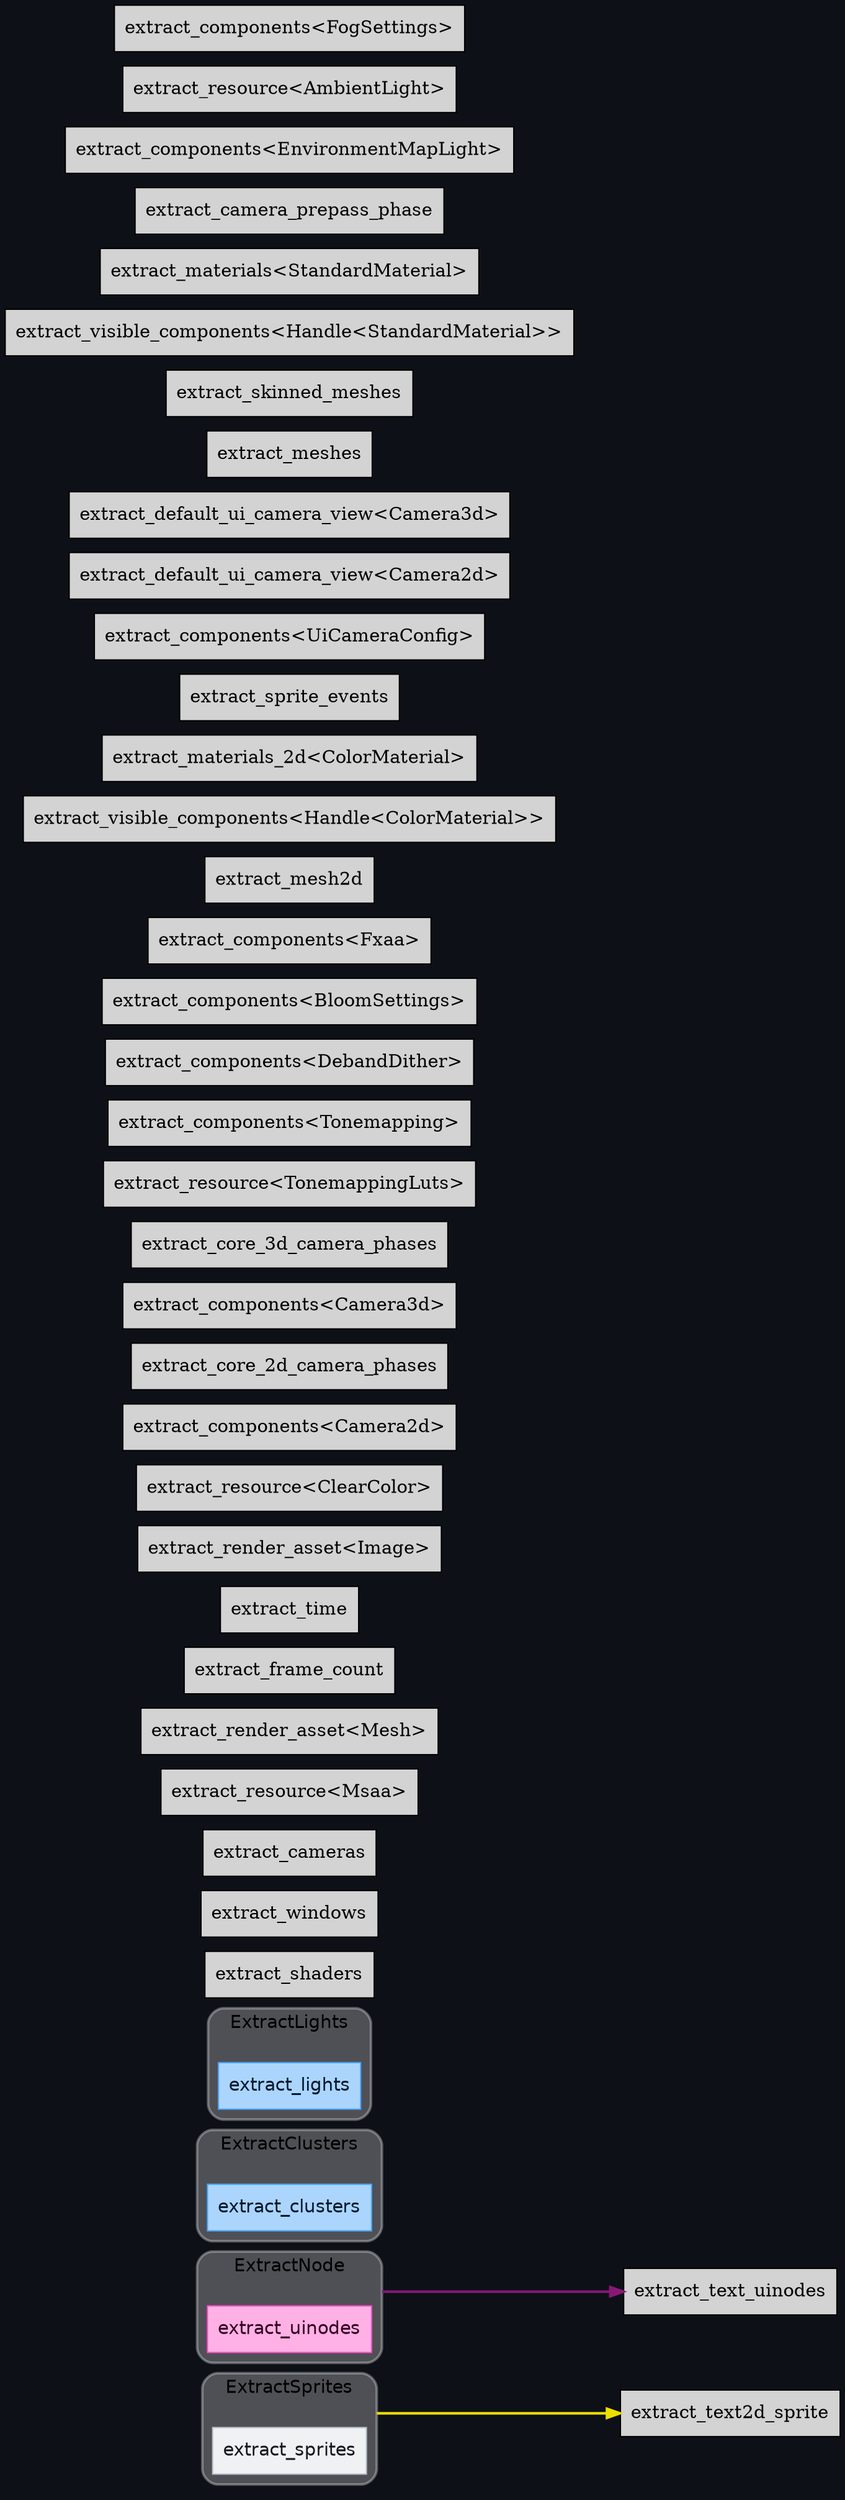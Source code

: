 digraph "" {
	"compound"="true";
	"splines"="spline";
	"rankdir"="LR";
	"bgcolor"="#0d1117";
	"fontname"="Helvetica";
	"nodesep"="0.15";
	edge ["penwidth"="2"];
	node ["shape"="box", "style"="filled"];
	subgraph "clusternode_Set(22)" {
		"style"="rounded,filled";
		"label"="ExtractSprites";
		"tooltip"="ExtractSprites";
		"fillcolor"="#ffffff44";
		"color"="#ffffff50";
		"penwidth"="2";
		"set_marker_node_Set(22)" ["style"="invis", "label"="", "height"="0", "shape"="point"]
		"node_System(21)" ["label"="extract_sprites", "tooltip"="bevy_sprite::render::extract_sprites", "fillcolor"="#eff1f3", "fontname"="Helvetica", "fontcolor"="#15191d", "color"="#b4bec7", "penwidth"="1"]
	}
	
	subgraph "clusternode_Set(29)" {
		"style"="rounded,filled";
		"label"="ExtractNode";
		"tooltip"="ExtractNode";
		"fillcolor"="#ffffff44";
		"color"="#ffffff50";
		"penwidth"="2";
		"set_marker_node_Set(29)" ["style"="invis", "label"="", "height"="0", "shape"="point"]
		"node_System(27)" ["label"="extract_uinodes", "tooltip"="bevy_ui::render::extract_uinodes", "fillcolor"="#ffb1e5", "fontname"="Helvetica", "fontcolor"="#320021", "color"="#ff4bc2", "penwidth"="1"]
	}
	
	subgraph "clusternode_Set(40)" {
		"style"="rounded,filled";
		"label"="ExtractClusters";
		"tooltip"="ExtractClusters";
		"fillcolor"="#ffffff44";
		"color"="#ffffff50";
		"penwidth"="2";
		"set_marker_node_Set(40)" ["style"="invis", "label"="", "height"="0", "shape"="point"]
		"node_System(37)" ["label"="extract_clusters", "tooltip"="bevy_pbr::render::light::extract_clusters", "fillcolor"="#abd5fc", "fontname"="Helvetica", "fontcolor"="#011a31", "color"="#48a3f8", "penwidth"="1"]
	}
	
	subgraph "clusternode_Set(42)" {
		"style"="rounded,filled";
		"label"="ExtractLights";
		"tooltip"="ExtractLights";
		"fillcolor"="#ffffff44";
		"color"="#ffffff50";
		"penwidth"="2";
		"set_marker_node_Set(42)" ["style"="invis", "label"="", "height"="0", "shape"="point"]
		"node_System(38)" ["label"="extract_lights", "tooltip"="bevy_pbr::render::light::extract_lights", "fillcolor"="#abd5fc", "fontname"="Helvetica", "fontcolor"="#011a31", "color"="#48a3f8", "penwidth"="1"]
	}
	
	"node_System(0)" ["label"="extract_shaders", "tooltip"="bevy_render::render_resource::pipeline_cache::PipelineCache::extract_shaders"]
	"node_System(1)" ["label"="extract_windows", "tooltip"="bevy_render::view::window::extract_windows"]
	"node_System(2)" ["label"="extract_cameras", "tooltip"="bevy_render::camera::camera::extract_cameras"]
	"node_System(3)" ["label"="extract_resource<Msaa>", "tooltip"="bevy_render::extract_resource::extract_resource<bevy_render::view::Msaa>"]
	"node_System(4)" ["label"="extract_render_asset<Mesh>", "tooltip"="bevy_render::render_asset::extract_render_asset<bevy_render::mesh::mesh::Mesh>"]
	"node_System(5)" ["label"="extract_frame_count", "tooltip"="bevy_render::globals::extract_frame_count"]
	"node_System(6)" ["label"="extract_time", "tooltip"="bevy_render::globals::extract_time"]
	"node_System(7)" ["label"="extract_render_asset<Image>", "tooltip"="bevy_render::render_asset::extract_render_asset<bevy_render::texture::image::Image>"]
	"node_System(8)" ["label"="extract_resource<ClearColor>", "tooltip"="bevy_render::extract_resource::extract_resource<bevy_core_pipeline::clear_color::ClearColor>"]
	"node_System(9)" ["label"="extract_components<Camera2d>", "tooltip"="bevy_render::extract_component::extract_components<bevy_core_pipeline::core_2d::camera_2d::Camera2d>"]
	"node_System(10)" ["label"="extract_core_2d_camera_phases", "tooltip"="bevy_core_pipeline::core_2d::extract_core_2d_camera_phases"]
	"node_System(11)" ["label"="extract_components<Camera3d>", "tooltip"="bevy_render::extract_component::extract_components<bevy_core_pipeline::core_3d::camera_3d::Camera3d>"]
	"node_System(12)" ["label"="extract_core_3d_camera_phases", "tooltip"="bevy_core_pipeline::core_3d::extract_core_3d_camera_phases"]
	"node_System(13)" ["label"="extract_resource<TonemappingLuts>", "tooltip"="bevy_render::extract_resource::extract_resource<bevy_core_pipeline::tonemapping::TonemappingLuts>"]
	"node_System(14)" ["label"="extract_components<Tonemapping>", "tooltip"="bevy_render::extract_component::extract_components<bevy_core_pipeline::tonemapping::Tonemapping>"]
	"node_System(15)" ["label"="extract_components<DebandDither>", "tooltip"="bevy_render::extract_component::extract_components<bevy_core_pipeline::tonemapping::DebandDither>"]
	"node_System(16)" ["label"="extract_components<BloomSettings>", "tooltip"="bevy_render::extract_component::extract_components<bevy_core_pipeline::bloom::settings::BloomSettings>"]
	"node_System(17)" ["label"="extract_components<Fxaa>", "tooltip"="bevy_render::extract_component::extract_components<bevy_core_pipeline::fxaa::Fxaa>"]
	"node_System(18)" ["label"="extract_mesh2d", "tooltip"="bevy_sprite::mesh2d::mesh::extract_mesh2d"]
	"node_System(19)" ["label"="extract_visible_components<Handle<ColorMaterial>>", "tooltip"="bevy_render::extract_component::extract_visible_components<bevy_asset::handle::Handle<bevy_sprite::mesh2d::color_material::ColorMaterial>>"]
	"node_System(20)" ["label"="extract_materials_2d<ColorMaterial>", "tooltip"="bevy_sprite::mesh2d::material::extract_materials_2d<bevy_sprite::mesh2d::color_material::ColorMaterial>"]
	"node_System(22)" ["label"="extract_sprite_events", "tooltip"="bevy_sprite::render::extract_sprite_events"]
	"node_System(23)" ["label"="extract_text2d_sprite", "tooltip"="bevy_text::text2d::extract_text2d_sprite"]
	"node_System(24)" ["label"="extract_components<UiCameraConfig>", "tooltip"="bevy_render::extract_component::extract_components<bevy_ui::camera_config::UiCameraConfig>"]
	"node_System(25)" ["label"="extract_default_ui_camera_view<Camera2d>", "tooltip"="bevy_ui::render::extract_default_ui_camera_view<bevy_core_pipeline::core_2d::camera_2d::Camera2d>"]
	"node_System(26)" ["label"="extract_default_ui_camera_view<Camera3d>", "tooltip"="bevy_ui::render::extract_default_ui_camera_view<bevy_core_pipeline::core_3d::camera_3d::Camera3d>"]
	"node_System(28)" ["label"="extract_text_uinodes", "tooltip"="bevy_ui::render::extract_text_uinodes"]
	"node_System(29)" ["label"="extract_meshes", "tooltip"="bevy_pbr::render::mesh::extract_meshes"]
	"node_System(30)" ["label"="extract_skinned_meshes", "tooltip"="bevy_pbr::render::mesh::extract_skinned_meshes"]
	"node_System(31)" ["label"="extract_visible_components<Handle<StandardMaterial>>", "tooltip"="bevy_render::extract_component::extract_visible_components<bevy_asset::handle::Handle<bevy_pbr::pbr_material::StandardMaterial>>"]
	"node_System(32)" ["label"="extract_materials<StandardMaterial>", "tooltip"="bevy_pbr::material::extract_materials<bevy_pbr::pbr_material::StandardMaterial>"]
	"node_System(33)" ["label"="extract_camera_prepass_phase", "tooltip"="bevy_pbr::prepass::extract_camera_prepass_phase"]
	"node_System(34)" ["label"="extract_components<EnvironmentMapLight>", "tooltip"="bevy_render::extract_component::extract_components<bevy_pbr::environment_map::EnvironmentMapLight>"]
	"node_System(35)" ["label"="extract_resource<AmbientLight>", "tooltip"="bevy_render::extract_resource::extract_resource<bevy_pbr::light::AmbientLight>"]
	"node_System(36)" ["label"="extract_components<FogSettings>", "tooltip"="bevy_render::extract_component::extract_components<bevy_pbr::fog::FogSettings>"]
	"set_marker_node_Set(22)" -> "node_System(23)" ["lhead"="", "ltail"="clusternode_Set(22)", "tooltip"="ExtractSprites → extract_text2d_sprite", "color"="#eede00"]
	"set_marker_node_Set(29)" -> "node_System(28)" ["lhead"="", "ltail"="clusternode_Set(29)", "tooltip"="ExtractNode → extract_text_uinodes", "color"="#881877"]
}
